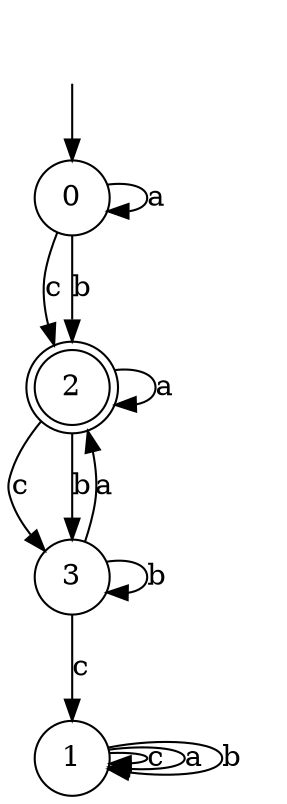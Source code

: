 digraph g {
__start [label=""shape=none]
	0[shape="circle" label="0"]
	1[shape="circle" label="1"]
	2[shape="doublecircle" label="2"]
	3[shape="circle" label="3"]
__start -> 0
	0->2 [label="c"]
	0->0 [label="a"]
	0->2 [label="b"]
	1->1 [label="c"]
	1->1 [label="a"]
	1->1 [label="b"]
	2->3 [label="c"]
	2->2 [label="a"]
	2->3 [label="b"]
	3->1 [label="c"]
	3->2 [label="a"]
	3->3 [label="b"]
}